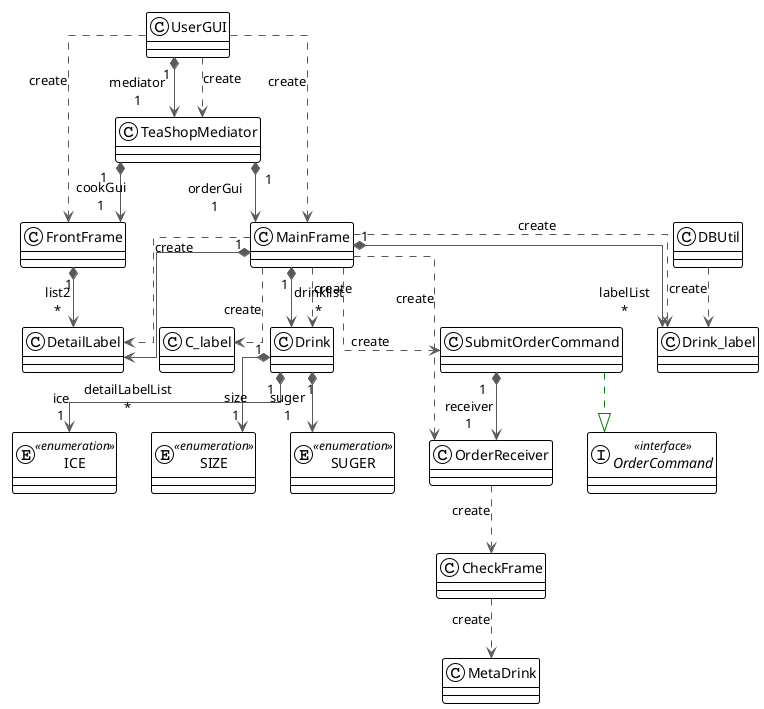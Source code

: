 @startuml

!theme plain
top to bottom direction
skinparam linetype ortho

class C_label
class CheckFrame
class DBUtil
class DetailLabel
class Drink
class Drink_label
class FrontFrame
enum ICE << enumeration >>
class MainFrame
class MetaDrink
interface OrderCommand << interface >>
class OrderReceiver
enum SIZE << enumeration >>
enum SUGER << enumeration >>
class SubmitOrderCommand
class TeaShopMediator
class UserGUI

CheckFrame          -[#595959,dashed]->  MetaDrink          : "«create»"
DBUtil              -[#595959,dashed]->  Drink_label        : "«create»"
Drink              "1" *-[#595959,plain]-> "ice\n1" ICE
Drink              "1" *-[#595959,plain]-> "size\n1" SIZE
Drink              "1" *-[#595959,plain]-> "suger\n1" SUGER
FrontFrame         "1" *-[#595959,plain]-> "list2\n*" DetailLabel
MainFrame           -[#595959,dashed]->  C_label            : "«create»"
MainFrame           -[#595959,dashed]->  DetailLabel        : "«create»"
MainFrame          "1" *-[#595959,plain]-> "detailLabelList\n*" DetailLabel
MainFrame          "1" *-[#595959,plain]-> "drinklist\n*" Drink
MainFrame           -[#595959,dashed]->  Drink              : "«create»"
MainFrame           -[#595959,dashed]->  Drink_label        : "«create»"
MainFrame          "1" *-[#595959,plain]-> "labelList\n*" Drink_label
MainFrame           -[#595959,dashed]->  OrderReceiver      : "«create»"
MainFrame           -[#595959,dashed]->  SubmitOrderCommand : "«create»"
OrderReceiver       -[#595959,dashed]->  CheckFrame         : "«create»"
SubmitOrderCommand  -[#008200,dashed]-^  OrderCommand
SubmitOrderCommand "1" *-[#595959,plain]-> "receiver\n1" OrderReceiver
TeaShopMediator    "1" *-[#595959,plain]-> "cookGui\n1" FrontFrame
TeaShopMediator    "1" *-[#595959,plain]-> "orderGui\n1" MainFrame
UserGUI             -[#595959,dashed]->  FrontFrame         : "«create»"
UserGUI             -[#595959,dashed]->  MainFrame          : "«create»"
UserGUI            "1" *-[#595959,plain]-> "mediator\n1" TeaShopMediator
UserGUI             -[#595959,dashed]->  TeaShopMediator    : "«create»"
@enduml
